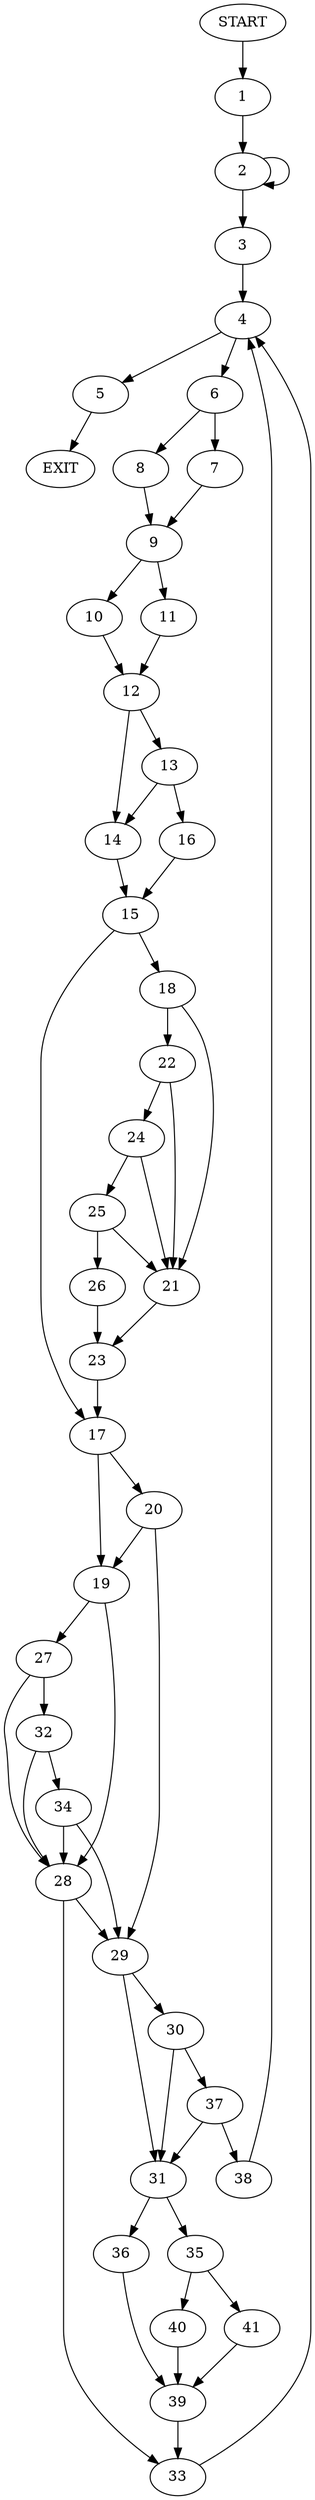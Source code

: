 digraph {
0 [label="START"]
42 [label="EXIT"]
0 -> 1
1 -> 2
2 -> 3
2 -> 2
3 -> 4
4 -> 5
4 -> 6
5 -> 42
6 -> 7
6 -> 8
8 -> 9
7 -> 9
9 -> 10
9 -> 11
10 -> 12
11 -> 12
12 -> 13
12 -> 14
14 -> 15
13 -> 16
13 -> 14
16 -> 15
15 -> 17
15 -> 18
17 -> 19
17 -> 20
18 -> 21
18 -> 22
21 -> 23
22 -> 21
22 -> 24
24 -> 21
24 -> 25
25 -> 21
25 -> 26
26 -> 23
23 -> 17
19 -> 27
19 -> 28
20 -> 29
20 -> 19
29 -> 30
29 -> 31
27 -> 32
27 -> 28
28 -> 29
28 -> 33
32 -> 34
32 -> 28
34 -> 29
34 -> 28
33 -> 4
31 -> 35
31 -> 36
30 -> 31
30 -> 37
37 -> 31
37 -> 38
38 -> 4
36 -> 39
35 -> 40
35 -> 41
39 -> 33
40 -> 39
41 -> 39
}

